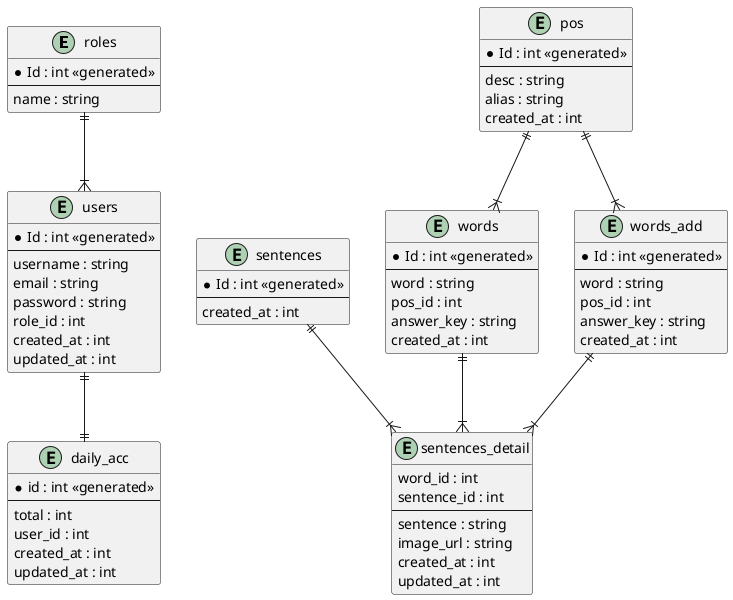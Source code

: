 @startuml erd_vocab

entity "roles" as r {
  *Id : int <<generated>>
  --
  name : string
}

entity "users" as u {
  *Id : int <<generated>>
  --
  username : string
  email : string
  password : string
  role_id : int
  created_at : int
  updated_at : int
}

entity "words" as w {
  *Id : int <<generated>>
  --
  word : string
  pos_id : int
  answer_key : string
  created_at : int
}

entity "pos" as p {
  *Id : int <<generated>>
  --
  desc : string
  alias : string
  created_at : int
}

entity "sentences" as s {
  *Id : int <<generated>>
  --
  created_at : int
}

entity "sentences_detail" as sd {
  word_id : int
  sentence_id : int
  --
  sentence : string
  image_url : string
  created_at : int
  updated_at : int
}

' entity "words_acc" as wac {
'   *Id : int <<generated>>
'   --
'   word_id : string
'   user_id : string 
' }

entity "words_add" as wad {
  *Id : int <<generated>>
  --
  word : string
  pos_id : int
  answer_key : string
  created_at : int
}

entity "daily_acc" as da {
  *id : int <<generated>>
  --
  total : int
  user_id : int
  created_at : int
  updated_at : int
}

r ||--|{ u
w ||--|{ sd
s ||--|{ sd
wad ||--|{ sd
p ||--|{ w
p ||--|{ wad
u ||--|| da
' u ||--|{ wac
' w ||--|{ wac
' wad ||--|{ wac

@enduml
